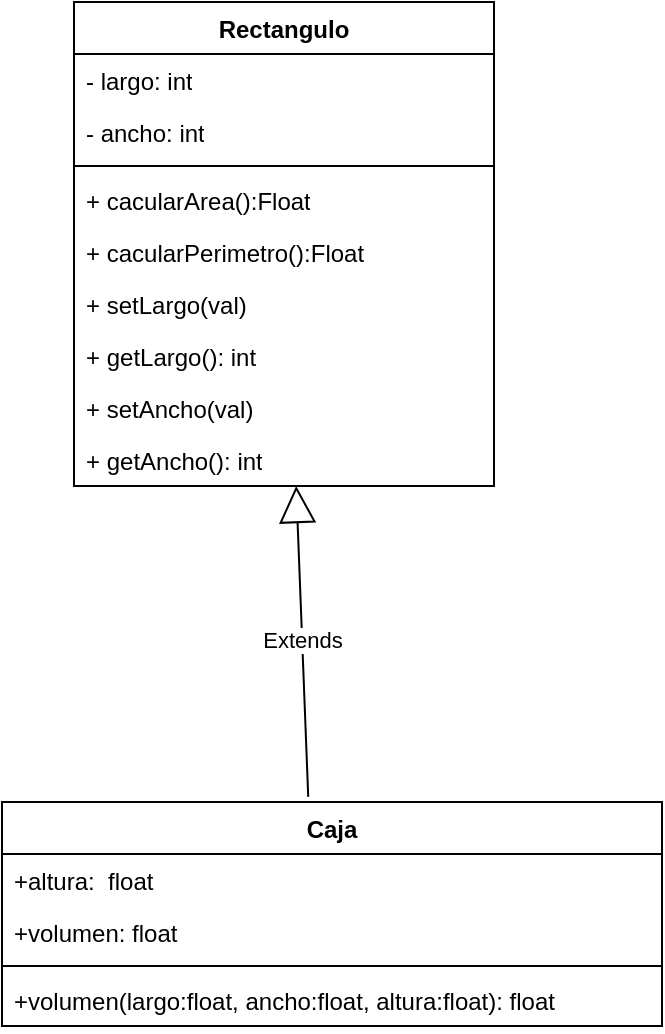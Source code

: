 <mxfile version="21.2.1" type="device" pages="5">
  <diagram name="1-1" id="gCQ4FwBxsh_xx3kVv1hO">
    <mxGraphModel dx="508" dy="756" grid="1" gridSize="10" guides="1" tooltips="1" connect="1" arrows="1" fold="1" page="1" pageScale="1" pageWidth="827" pageHeight="1169" math="0" shadow="0">
      <root>
        <mxCell id="0" />
        <mxCell id="1" parent="0" />
        <mxCell id="dHPYA_a4jw1UYq9vsjz5-1" value="Rectangulo" style="swimlane;fontStyle=1;align=center;verticalAlign=top;childLayout=stackLayout;horizontal=1;startSize=26;horizontalStack=0;resizeParent=1;resizeParentMax=0;resizeLast=0;collapsible=1;marginBottom=0;whiteSpace=wrap;html=1;" parent="1" vertex="1">
          <mxGeometry x="120" y="90" width="210" height="242" as="geometry" />
        </mxCell>
        <mxCell id="dHPYA_a4jw1UYq9vsjz5-2" value="- largo: int" style="text;strokeColor=none;fillColor=none;align=left;verticalAlign=top;spacingLeft=4;spacingRight=4;overflow=hidden;rotatable=0;points=[[0,0.5],[1,0.5]];portConstraint=eastwest;whiteSpace=wrap;html=1;" parent="dHPYA_a4jw1UYq9vsjz5-1" vertex="1">
          <mxGeometry y="26" width="210" height="26" as="geometry" />
        </mxCell>
        <mxCell id="dHPYA_a4jw1UYq9vsjz5-5" value="- ancho: int" style="text;strokeColor=none;fillColor=none;align=left;verticalAlign=top;spacingLeft=4;spacingRight=4;overflow=hidden;rotatable=0;points=[[0,0.5],[1,0.5]];portConstraint=eastwest;whiteSpace=wrap;html=1;" parent="dHPYA_a4jw1UYq9vsjz5-1" vertex="1">
          <mxGeometry y="52" width="210" height="26" as="geometry" />
        </mxCell>
        <mxCell id="dHPYA_a4jw1UYq9vsjz5-3" value="" style="line;strokeWidth=1;fillColor=none;align=left;verticalAlign=middle;spacingTop=-1;spacingLeft=3;spacingRight=3;rotatable=0;labelPosition=right;points=[];portConstraint=eastwest;strokeColor=inherit;" parent="dHPYA_a4jw1UYq9vsjz5-1" vertex="1">
          <mxGeometry y="78" width="210" height="8" as="geometry" />
        </mxCell>
        <mxCell id="dHPYA_a4jw1UYq9vsjz5-4" value="+ cacularArea():Float" style="text;strokeColor=none;fillColor=none;align=left;verticalAlign=top;spacingLeft=4;spacingRight=4;overflow=hidden;rotatable=0;points=[[0,0.5],[1,0.5]];portConstraint=eastwest;whiteSpace=wrap;html=1;" parent="dHPYA_a4jw1UYq9vsjz5-1" vertex="1">
          <mxGeometry y="86" width="210" height="26" as="geometry" />
        </mxCell>
        <mxCell id="dHPYA_a4jw1UYq9vsjz5-6" value="+ cacularPerimetro():Float" style="text;strokeColor=none;fillColor=none;align=left;verticalAlign=top;spacingLeft=4;spacingRight=4;overflow=hidden;rotatable=0;points=[[0,0.5],[1,0.5]];portConstraint=eastwest;whiteSpace=wrap;html=1;" parent="dHPYA_a4jw1UYq9vsjz5-1" vertex="1">
          <mxGeometry y="112" width="210" height="26" as="geometry" />
        </mxCell>
        <mxCell id="dHPYA_a4jw1UYq9vsjz5-7" value="+ setLargo(val)&lt;br&gt;" style="text;strokeColor=none;fillColor=none;align=left;verticalAlign=top;spacingLeft=4;spacingRight=4;overflow=hidden;rotatable=0;points=[[0,0.5],[1,0.5]];portConstraint=eastwest;whiteSpace=wrap;html=1;" parent="dHPYA_a4jw1UYq9vsjz5-1" vertex="1">
          <mxGeometry y="138" width="210" height="26" as="geometry" />
        </mxCell>
        <mxCell id="dHPYA_a4jw1UYq9vsjz5-8" value="+ getLargo(): int" style="text;strokeColor=none;fillColor=none;align=left;verticalAlign=top;spacingLeft=4;spacingRight=4;overflow=hidden;rotatable=0;points=[[0,0.5],[1,0.5]];portConstraint=eastwest;whiteSpace=wrap;html=1;" parent="dHPYA_a4jw1UYq9vsjz5-1" vertex="1">
          <mxGeometry y="164" width="210" height="26" as="geometry" />
        </mxCell>
        <mxCell id="dHPYA_a4jw1UYq9vsjz5-9" value="+ setAncho(val)" style="text;strokeColor=none;fillColor=none;align=left;verticalAlign=top;spacingLeft=4;spacingRight=4;overflow=hidden;rotatable=0;points=[[0,0.5],[1,0.5]];portConstraint=eastwest;whiteSpace=wrap;html=1;" parent="dHPYA_a4jw1UYq9vsjz5-1" vertex="1">
          <mxGeometry y="190" width="210" height="26" as="geometry" />
        </mxCell>
        <mxCell id="dHPYA_a4jw1UYq9vsjz5-10" value="+ getAncho(): int" style="text;strokeColor=none;fillColor=none;align=left;verticalAlign=top;spacingLeft=4;spacingRight=4;overflow=hidden;rotatable=0;points=[[0,0.5],[1,0.5]];portConstraint=eastwest;whiteSpace=wrap;html=1;" parent="dHPYA_a4jw1UYq9vsjz5-1" vertex="1">
          <mxGeometry y="216" width="210" height="26" as="geometry" />
        </mxCell>
        <mxCell id="MPykotTMzgcZFRKqkpPk-1" value="Caja" style="swimlane;fontStyle=1;align=center;verticalAlign=top;childLayout=stackLayout;horizontal=1;startSize=26;horizontalStack=0;resizeParent=1;resizeParentMax=0;resizeLast=0;collapsible=1;marginBottom=0;whiteSpace=wrap;html=1;" vertex="1" parent="1">
          <mxGeometry x="84" y="490" width="330" height="112" as="geometry" />
        </mxCell>
        <mxCell id="MPykotTMzgcZFRKqkpPk-2" value="+altura:&amp;nbsp; float" style="text;strokeColor=none;fillColor=none;align=left;verticalAlign=top;spacingLeft=4;spacingRight=4;overflow=hidden;rotatable=0;points=[[0,0.5],[1,0.5]];portConstraint=eastwest;whiteSpace=wrap;html=1;" vertex="1" parent="MPykotTMzgcZFRKqkpPk-1">
          <mxGeometry y="26" width="330" height="26" as="geometry" />
        </mxCell>
        <mxCell id="MPykotTMzgcZFRKqkpPk-6" value="+volumen: float" style="text;strokeColor=none;fillColor=none;align=left;verticalAlign=top;spacingLeft=4;spacingRight=4;overflow=hidden;rotatable=0;points=[[0,0.5],[1,0.5]];portConstraint=eastwest;whiteSpace=wrap;html=1;" vertex="1" parent="MPykotTMzgcZFRKqkpPk-1">
          <mxGeometry y="52" width="330" height="26" as="geometry" />
        </mxCell>
        <mxCell id="MPykotTMzgcZFRKqkpPk-3" value="" style="line;strokeWidth=1;fillColor=none;align=left;verticalAlign=middle;spacingTop=-1;spacingLeft=3;spacingRight=3;rotatable=0;labelPosition=right;points=[];portConstraint=eastwest;strokeColor=inherit;" vertex="1" parent="MPykotTMzgcZFRKqkpPk-1">
          <mxGeometry y="78" width="330" height="8" as="geometry" />
        </mxCell>
        <mxCell id="MPykotTMzgcZFRKqkpPk-4" value="+volumen(largo:float, ancho:float, altura:float): float" style="text;strokeColor=none;fillColor=none;align=left;verticalAlign=top;spacingLeft=4;spacingRight=4;overflow=hidden;rotatable=0;points=[[0,0.5],[1,0.5]];portConstraint=eastwest;whiteSpace=wrap;html=1;" vertex="1" parent="MPykotTMzgcZFRKqkpPk-1">
          <mxGeometry y="86" width="330" height="26" as="geometry" />
        </mxCell>
        <mxCell id="MPykotTMzgcZFRKqkpPk-5" value="Extends" style="endArrow=block;endSize=16;endFill=0;html=1;rounded=0;exitX=0.464;exitY=-0.023;exitDx=0;exitDy=0;exitPerimeter=0;entryX=0.529;entryY=1;entryDx=0;entryDy=0;entryPerimeter=0;" edge="1" parent="1" source="MPykotTMzgcZFRKqkpPk-1" target="dHPYA_a4jw1UYq9vsjz5-10">
          <mxGeometry width="160" relative="1" as="geometry">
            <mxPoint x="190" y="390" as="sourcePoint" />
            <mxPoint x="350" y="390" as="targetPoint" />
          </mxGeometry>
        </mxCell>
      </root>
    </mxGraphModel>
  </diagram>
  <diagram id="7q_6rqjX1ElIlQSqUbwR" name="1-2">
    <mxGraphModel dx="1098" dy="828" grid="1" gridSize="10" guides="1" tooltips="1" connect="1" arrows="1" fold="1" page="1" pageScale="1" pageWidth="827" pageHeight="1169" math="0" shadow="0">
      <root>
        <mxCell id="0" />
        <mxCell id="1" parent="0" />
        <mxCell id="1BNa3CSW8z1Jmuwv9CQP-1" value="Circunferencia" style="swimlane;fontStyle=1;align=center;verticalAlign=top;childLayout=stackLayout;horizontal=1;startSize=26;horizontalStack=0;resizeParent=1;resizeParentMax=0;resizeLast=0;collapsible=1;marginBottom=0;whiteSpace=wrap;html=1;" parent="1" vertex="1">
          <mxGeometry x="330" y="280" width="160" height="164" as="geometry" />
        </mxCell>
        <mxCell id="1BNa3CSW8z1Jmuwv9CQP-2" value="- radio: float" style="text;strokeColor=none;fillColor=none;align=left;verticalAlign=top;spacingLeft=4;spacingRight=4;overflow=hidden;rotatable=0;points=[[0,0.5],[1,0.5]];portConstraint=eastwest;whiteSpace=wrap;html=1;" parent="1BNa3CSW8z1Jmuwv9CQP-1" vertex="1">
          <mxGeometry y="26" width="160" height="26" as="geometry" />
        </mxCell>
        <mxCell id="1BNa3CSW8z1Jmuwv9CQP-3" value="" style="line;strokeWidth=1;fillColor=none;align=left;verticalAlign=middle;spacingTop=-1;spacingLeft=3;spacingRight=3;rotatable=0;labelPosition=right;points=[];portConstraint=eastwest;strokeColor=inherit;" parent="1BNa3CSW8z1Jmuwv9CQP-1" vertex="1">
          <mxGeometry y="52" width="160" height="8" as="geometry" />
        </mxCell>
        <mxCell id="1BNa3CSW8z1Jmuwv9CQP-4" value="+ calcularArea(): float" style="text;strokeColor=none;fillColor=none;align=left;verticalAlign=top;spacingLeft=4;spacingRight=4;overflow=hidden;rotatable=0;points=[[0,0.5],[1,0.5]];portConstraint=eastwest;whiteSpace=wrap;html=1;" parent="1BNa3CSW8z1Jmuwv9CQP-1" vertex="1">
          <mxGeometry y="60" width="160" height="26" as="geometry" />
        </mxCell>
        <mxCell id="1BNa3CSW8z1Jmuwv9CQP-5" value="+ calcularPerimetro(): float" style="text;strokeColor=none;fillColor=none;align=left;verticalAlign=top;spacingLeft=4;spacingRight=4;overflow=hidden;rotatable=0;points=[[0,0.5],[1,0.5]];portConstraint=eastwest;whiteSpace=wrap;html=1;" parent="1BNa3CSW8z1Jmuwv9CQP-1" vertex="1">
          <mxGeometry y="86" width="160" height="26" as="geometry" />
        </mxCell>
        <mxCell id="7Hcb46sx2Jmf0w5RyxAb-1" value="+ setRadio(val)" style="text;strokeColor=none;fillColor=none;align=left;verticalAlign=top;spacingLeft=4;spacingRight=4;overflow=hidden;rotatable=0;points=[[0,0.5],[1,0.5]];portConstraint=eastwest;whiteSpace=wrap;html=1;" parent="1BNa3CSW8z1Jmuwv9CQP-1" vertex="1">
          <mxGeometry y="112" width="160" height="26" as="geometry" />
        </mxCell>
        <mxCell id="7Hcb46sx2Jmf0w5RyxAb-2" value="+ getRadio(): float" style="text;strokeColor=none;fillColor=none;align=left;verticalAlign=top;spacingLeft=4;spacingRight=4;overflow=hidden;rotatable=0;points=[[0,0.5],[1,0.5]];portConstraint=eastwest;whiteSpace=wrap;html=1;" parent="1BNa3CSW8z1Jmuwv9CQP-1" vertex="1">
          <mxGeometry y="138" width="160" height="26" as="geometry" />
        </mxCell>
      </root>
    </mxGraphModel>
  </diagram>
  <diagram id="41Obh35t1pPe5JXXmilE" name="1-3">
    <mxGraphModel dx="288" dy="473" grid="1" gridSize="10" guides="1" tooltips="1" connect="1" arrows="1" fold="1" page="1" pageScale="1" pageWidth="827" pageHeight="1169" math="0" shadow="0">
      <root>
        <mxCell id="0" />
        <mxCell id="1" parent="0" />
        <mxCell id="hDrWz8QKUW7e5SscJb39-1" value="Fecha" style="swimlane;fontStyle=1;align=center;verticalAlign=top;childLayout=stackLayout;horizontal=1;startSize=26;horizontalStack=0;resizeParent=1;resizeParentMax=0;resizeLast=0;collapsible=1;marginBottom=0;whiteSpace=wrap;html=1;" parent="1" vertex="1">
          <mxGeometry x="190" y="240" width="260" height="216" as="geometry" />
        </mxCell>
        <mxCell id="hDrWz8QKUW7e5SscJb39-2" value="- dia: int" style="text;strokeColor=none;fillColor=none;align=left;verticalAlign=top;spacingLeft=4;spacingRight=4;overflow=hidden;rotatable=0;points=[[0,0.5],[1,0.5]];portConstraint=eastwest;whiteSpace=wrap;html=1;" parent="hDrWz8QKUW7e5SscJb39-1" vertex="1">
          <mxGeometry y="26" width="260" height="26" as="geometry" />
        </mxCell>
        <mxCell id="hDrWz8QKUW7e5SscJb39-3" value="- mes: int" style="text;strokeColor=none;fillColor=none;align=left;verticalAlign=top;spacingLeft=4;spacingRight=4;overflow=hidden;rotatable=0;points=[[0,0.5],[1,0.5]];portConstraint=eastwest;whiteSpace=wrap;html=1;" parent="hDrWz8QKUW7e5SscJb39-1" vertex="1">
          <mxGeometry y="52" width="260" height="26" as="geometry" />
        </mxCell>
        <mxCell id="hDrWz8QKUW7e5SscJb39-4" value="- anio: int" style="text;strokeColor=none;fillColor=none;align=left;verticalAlign=top;spacingLeft=4;spacingRight=4;overflow=hidden;rotatable=0;points=[[0,0.5],[1,0.5]];portConstraint=eastwest;whiteSpace=wrap;html=1;" parent="hDrWz8QKUW7e5SscJb39-1" vertex="1">
          <mxGeometry y="78" width="260" height="26" as="geometry" />
        </mxCell>
        <mxCell id="hDrWz8QKUW7e5SscJb39-5" value="" style="line;strokeWidth=1;fillColor=none;align=left;verticalAlign=middle;spacingTop=-1;spacingLeft=3;spacingRight=3;rotatable=0;labelPosition=right;points=[];portConstraint=eastwest;strokeColor=inherit;" parent="hDrWz8QKUW7e5SscJb39-1" vertex="1">
          <mxGeometry y="104" width="260" height="8" as="geometry" />
        </mxCell>
        <mxCell id="hDrWz8QKUW7e5SscJb39-6" value="+ modificar: int(a:int, m:int, d:int, ):" style="text;strokeColor=none;fillColor=none;align=left;verticalAlign=top;spacingLeft=4;spacingRight=4;overflow=hidden;rotatable=0;points=[[0,0.5],[1,0.5]];portConstraint=eastwest;whiteSpace=wrap;html=1;" parent="hDrWz8QKUW7e5SscJb39-1" vertex="1">
          <mxGeometry y="112" width="260" height="26" as="geometry" />
        </mxCell>
        <mxCell id="hDrWz8QKUW7e5SscJb39-7" value="+ mostrarConFormato():" style="text;strokeColor=none;fillColor=none;align=left;verticalAlign=top;spacingLeft=4;spacingRight=4;overflow=hidden;rotatable=0;points=[[0,0.5],[1,0.5]];portConstraint=eastwest;whiteSpace=wrap;html=1;" parent="hDrWz8QKUW7e5SscJb39-1" vertex="1">
          <mxGeometry y="138" width="260" height="26" as="geometry" />
        </mxCell>
        <mxCell id="hDrWz8QKUW7e5SscJb39-8" value="+ mostrarConPal():&amp;nbsp;" style="text;strokeColor=none;fillColor=none;align=left;verticalAlign=top;spacingLeft=4;spacingRight=4;overflow=hidden;rotatable=0;points=[[0,0.5],[1,0.5]];portConstraint=eastwest;whiteSpace=wrap;html=1;" parent="hDrWz8QKUW7e5SscJb39-1" vertex="1">
          <mxGeometry y="164" width="260" height="26" as="geometry" />
        </mxCell>
        <mxCell id="hDrWz8QKUW7e5SscJb39-9" value="- __validaFecha(setFecha):&amp;nbsp;" style="text;strokeColor=none;fillColor=none;align=left;verticalAlign=top;spacingLeft=4;spacingRight=4;overflow=hidden;rotatable=0;points=[[0,0.5],[1,0.5]];portConstraint=eastwest;whiteSpace=wrap;html=1;" parent="hDrWz8QKUW7e5SscJb39-1" vertex="1">
          <mxGeometry y="190" width="260" height="26" as="geometry" />
        </mxCell>
      </root>
    </mxGraphModel>
  </diagram>
  <diagram id="Q-g_GaQzHjNpqKEtSHkd" name="1-4">
    <mxGraphModel dx="547" dy="827" grid="1" gridSize="10" guides="1" tooltips="1" connect="1" arrows="1" fold="1" page="1" pageScale="1" pageWidth="827" pageHeight="1169" math="0" shadow="0">
      <root>
        <mxCell id="0" />
        <mxCell id="1" parent="0" />
        <mxCell id="N0lSqliw8p_V8rrPJcNL-1" value="Cuenta" style="swimlane;fontStyle=1;align=center;verticalAlign=top;childLayout=stackLayout;horizontal=1;startSize=26;horizontalStack=0;resizeParent=1;resizeParentMax=0;resizeLast=0;collapsible=1;marginBottom=0;whiteSpace=wrap;html=1;" parent="1" vertex="1">
          <mxGeometry x="330" y="380" width="160" height="242" as="geometry" />
        </mxCell>
        <mxCell id="N0lSqliw8p_V8rrPJcNL-2" value="- cuenta: int" style="text;strokeColor=none;fillColor=none;align=left;verticalAlign=top;spacingLeft=4;spacingRight=4;overflow=hidden;rotatable=0;points=[[0,0.5],[1,0.5]];portConstraint=eastwest;whiteSpace=wrap;html=1;" parent="N0lSqliw8p_V8rrPJcNL-1" vertex="1">
          <mxGeometry y="26" width="160" height="26" as="geometry" />
        </mxCell>
        <mxCell id="N0lSqliw8p_V8rrPJcNL-5" value="- valor: float" style="text;strokeColor=none;fillColor=none;align=left;verticalAlign=top;spacingLeft=4;spacingRight=4;overflow=hidden;rotatable=0;points=[[0,0.5],[1,0.5]];portConstraint=eastwest;whiteSpace=wrap;html=1;" parent="N0lSqliw8p_V8rrPJcNL-1" vertex="1">
          <mxGeometry y="52" width="160" height="26" as="geometry" />
        </mxCell>
        <mxCell id="N0lSqliw8p_V8rrPJcNL-6" value="- limite: float" style="text;strokeColor=none;fillColor=none;align=left;verticalAlign=top;spacingLeft=4;spacingRight=4;overflow=hidden;rotatable=0;points=[[0,0.5],[1,0.5]];portConstraint=eastwest;whiteSpace=wrap;html=1;" parent="N0lSqliw8p_V8rrPJcNL-1" vertex="1">
          <mxGeometry y="78" width="160" height="26" as="geometry" />
        </mxCell>
        <mxCell id="N0lSqliw8p_V8rrPJcNL-7" value="- clave: int" style="text;strokeColor=none;fillColor=none;align=left;verticalAlign=top;spacingLeft=4;spacingRight=4;overflow=hidden;rotatable=0;points=[[0,0.5],[1,0.5]];portConstraint=eastwest;whiteSpace=wrap;html=1;" parent="N0lSqliw8p_V8rrPJcNL-1" vertex="1">
          <mxGeometry y="104" width="160" height="26" as="geometry" />
        </mxCell>
        <mxCell id="N0lSqliw8p_V8rrPJcNL-3" value="" style="line;strokeWidth=1;fillColor=none;align=left;verticalAlign=middle;spacingTop=-1;spacingLeft=3;spacingRight=3;rotatable=0;labelPosition=right;points=[];portConstraint=eastwest;strokeColor=inherit;" parent="N0lSqliw8p_V8rrPJcNL-1" vertex="1">
          <mxGeometry y="130" width="160" height="8" as="geometry" />
        </mxCell>
        <mxCell id="N0lSqliw8p_V8rrPJcNL-4" value="+ deposito(val): int" style="text;strokeColor=none;fillColor=none;align=left;verticalAlign=top;spacingLeft=4;spacingRight=4;overflow=hidden;rotatable=0;points=[[0,0.5],[1,0.5]];portConstraint=eastwest;whiteSpace=wrap;html=1;" parent="N0lSqliw8p_V8rrPJcNL-1" vertex="1">
          <mxGeometry y="138" width="160" height="26" as="geometry" />
        </mxCell>
        <mxCell id="N0lSqliw8p_V8rrPJcNL-8" value="+ extraccion(val): int" style="text;strokeColor=none;fillColor=none;align=left;verticalAlign=top;spacingLeft=4;spacingRight=4;overflow=hidden;rotatable=0;points=[[0,0.5],[1,0.5]];portConstraint=eastwest;whiteSpace=wrap;html=1;" parent="N0lSqliw8p_V8rrPJcNL-1" vertex="1">
          <mxGeometry y="164" width="160" height="26" as="geometry" />
        </mxCell>
        <mxCell id="N0lSqliw8p_V8rrPJcNL-9" value="+ saldo(): float" style="text;strokeColor=none;fillColor=none;align=left;verticalAlign=top;spacingLeft=4;spacingRight=4;overflow=hidden;rotatable=0;points=[[0,0.5],[1,0.5]];portConstraint=eastwest;whiteSpace=wrap;html=1;" parent="N0lSqliw8p_V8rrPJcNL-1" vertex="1">
          <mxGeometry y="190" width="160" height="26" as="geometry" />
        </mxCell>
        <mxCell id="N0lSqliw8p_V8rrPJcNL-10" value="-&amp;nbsp; __clave(val): int" style="text;strokeColor=none;fillColor=none;align=left;verticalAlign=top;spacingLeft=4;spacingRight=4;overflow=hidden;rotatable=0;points=[[0,0.5],[1,0.5]];portConstraint=eastwest;whiteSpace=wrap;html=1;" parent="N0lSqliw8p_V8rrPJcNL-1" vertex="1">
          <mxGeometry y="216" width="160" height="26" as="geometry" />
        </mxCell>
      </root>
    </mxGraphModel>
  </diagram>
  <diagram id="JI5ukes-qVwobjj-Zv8c" name="1-4 bis">
    <mxGraphModel dx="335" dy="827" grid="1" gridSize="10" guides="1" tooltips="1" connect="1" arrows="1" fold="1" page="1" pageScale="1" pageWidth="827" pageHeight="1169" math="0" shadow="0">
      <root>
        <mxCell id="0" />
        <mxCell id="1" parent="0" />
        <mxCell id="Bc6SR8z04iq5v4vyBLfH-1" value="Cuenta" style="swimlane;fontStyle=1;align=center;verticalAlign=top;childLayout=stackLayout;horizontal=1;startSize=26;horizontalStack=0;resizeParent=1;resizeParentMax=0;resizeLast=0;collapsible=1;marginBottom=0;whiteSpace=wrap;html=1;" parent="1" vertex="1">
          <mxGeometry x="220" y="200" width="240" height="346" as="geometry" />
        </mxCell>
        <mxCell id="Bc6SR8z04iq5v4vyBLfH-2" value="- cuenta: int" style="text;strokeColor=none;fillColor=none;align=left;verticalAlign=top;spacingLeft=4;spacingRight=4;overflow=hidden;rotatable=0;points=[[0,0.5],[1,0.5]];portConstraint=eastwest;whiteSpace=wrap;html=1;" parent="Bc6SR8z04iq5v4vyBLfH-1" vertex="1">
          <mxGeometry y="26" width="240" height="26" as="geometry" />
        </mxCell>
        <mxCell id="Bc6SR8z04iq5v4vyBLfH-3" value="- valor: float" style="text;strokeColor=none;fillColor=none;align=left;verticalAlign=top;spacingLeft=4;spacingRight=4;overflow=hidden;rotatable=0;points=[[0,0.5],[1,0.5]];portConstraint=eastwest;whiteSpace=wrap;html=1;" parent="Bc6SR8z04iq5v4vyBLfH-1" vertex="1">
          <mxGeometry y="52" width="240" height="26" as="geometry" />
        </mxCell>
        <mxCell id="Bc6SR8z04iq5v4vyBLfH-4" value="- limite: float" style="text;strokeColor=none;fillColor=none;align=left;verticalAlign=top;spacingLeft=4;spacingRight=4;overflow=hidden;rotatable=0;points=[[0,0.5],[1,0.5]];portConstraint=eastwest;whiteSpace=wrap;html=1;" parent="Bc6SR8z04iq5v4vyBLfH-1" vertex="1">
          <mxGeometry y="78" width="240" height="26" as="geometry" />
        </mxCell>
        <mxCell id="Bc6SR8z04iq5v4vyBLfH-5" value="- clave: int" style="text;strokeColor=none;fillColor=none;align=left;verticalAlign=top;spacingLeft=4;spacingRight=4;overflow=hidden;rotatable=0;points=[[0,0.5],[1,0.5]];portConstraint=eastwest;whiteSpace=wrap;html=1;" parent="Bc6SR8z04iq5v4vyBLfH-1" vertex="1">
          <mxGeometry y="104" width="240" height="26" as="geometry" />
        </mxCell>
        <mxCell id="Bc6SR8z04iq5v4vyBLfH-11" value="- habilitada: bool" style="text;strokeColor=none;fillColor=none;align=left;verticalAlign=top;spacingLeft=4;spacingRight=4;overflow=hidden;rotatable=0;points=[[0,0.5],[1,0.5]];portConstraint=eastwest;whiteSpace=wrap;html=1;" parent="Bc6SR8z04iq5v4vyBLfH-1" vertex="1">
          <mxGeometry y="130" width="240" height="26" as="geometry" />
        </mxCell>
        <mxCell id="Bc6SR8z04iq5v4vyBLfH-12" value="- movimientos: list" style="text;strokeColor=none;fillColor=none;align=left;verticalAlign=top;spacingLeft=4;spacingRight=4;overflow=hidden;rotatable=0;points=[[0,0.5],[1,0.5]];portConstraint=eastwest;whiteSpace=wrap;html=1;" parent="Bc6SR8z04iq5v4vyBLfH-1" vertex="1">
          <mxGeometry y="156" width="240" height="26" as="geometry" />
        </mxCell>
        <mxCell id="Bc6SR8z04iq5v4vyBLfH-6" value="" style="line;strokeWidth=1;fillColor=none;align=left;verticalAlign=middle;spacingTop=-1;spacingLeft=3;spacingRight=3;rotatable=0;labelPosition=right;points=[];portConstraint=eastwest;strokeColor=inherit;" parent="Bc6SR8z04iq5v4vyBLfH-1" vertex="1">
          <mxGeometry y="182" width="240" height="8" as="geometry" />
        </mxCell>
        <mxCell id="Bc6SR8z04iq5v4vyBLfH-7" value="+ deposito(val): int" style="text;strokeColor=none;fillColor=none;align=left;verticalAlign=top;spacingLeft=4;spacingRight=4;overflow=hidden;rotatable=0;points=[[0,0.5],[1,0.5]];portConstraint=eastwest;whiteSpace=wrap;html=1;" parent="Bc6SR8z04iq5v4vyBLfH-1" vertex="1">
          <mxGeometry y="190" width="240" height="26" as="geometry" />
        </mxCell>
        <mxCell id="Bc6SR8z04iq5v4vyBLfH-8" value="+ extraccion(val): int" style="text;strokeColor=none;fillColor=none;align=left;verticalAlign=top;spacingLeft=4;spacingRight=4;overflow=hidden;rotatable=0;points=[[0,0.5],[1,0.5]];portConstraint=eastwest;whiteSpace=wrap;html=1;" parent="Bc6SR8z04iq5v4vyBLfH-1" vertex="1">
          <mxGeometry y="216" width="240" height="26" as="geometry" />
        </mxCell>
        <mxCell id="Bc6SR8z04iq5v4vyBLfH-9" value="+ saldo(): float" style="text;strokeColor=none;fillColor=none;align=left;verticalAlign=top;spacingLeft=4;spacingRight=4;overflow=hidden;rotatable=0;points=[[0,0.5],[1,0.5]];portConstraint=eastwest;whiteSpace=wrap;html=1;" parent="Bc6SR8z04iq5v4vyBLfH-1" vertex="1">
          <mxGeometry y="242" width="240" height="26" as="geometry" />
        </mxCell>
        <mxCell id="Bc6SR8z04iq5v4vyBLfH-10" value="+ modiClave(claveNueva:str)" style="text;strokeColor=none;fillColor=none;align=left;verticalAlign=top;spacingLeft=4;spacingRight=4;overflow=hidden;rotatable=0;points=[[0,0.5],[1,0.5]];portConstraint=eastwest;whiteSpace=wrap;html=1;" parent="Bc6SR8z04iq5v4vyBLfH-1" vertex="1">
          <mxGeometry y="268" width="240" height="26" as="geometry" />
        </mxCell>
        <mxCell id="Bc6SR8z04iq5v4vyBLfH-13" value="+ acceso():bool" style="text;strokeColor=none;fillColor=none;align=left;verticalAlign=top;spacingLeft=4;spacingRight=4;overflow=hidden;rotatable=0;points=[[0,0.5],[1,0.5]];portConstraint=eastwest;whiteSpace=wrap;html=1;" parent="Bc6SR8z04iq5v4vyBLfH-1" vertex="1">
          <mxGeometry y="294" width="240" height="26" as="geometry" />
        </mxCell>
        <mxCell id="Bc6SR8z04iq5v4vyBLfH-15" value="+ misDatos()" style="text;strokeColor=none;fillColor=none;align=left;verticalAlign=top;spacingLeft=4;spacingRight=4;overflow=hidden;rotatable=0;points=[[0,0.5],[1,0.5]];portConstraint=eastwest;whiteSpace=wrap;html=1;" parent="Bc6SR8z04iq5v4vyBLfH-1" vertex="1">
          <mxGeometry y="320" width="240" height="26" as="geometry" />
        </mxCell>
      </root>
    </mxGraphModel>
  </diagram>
</mxfile>
